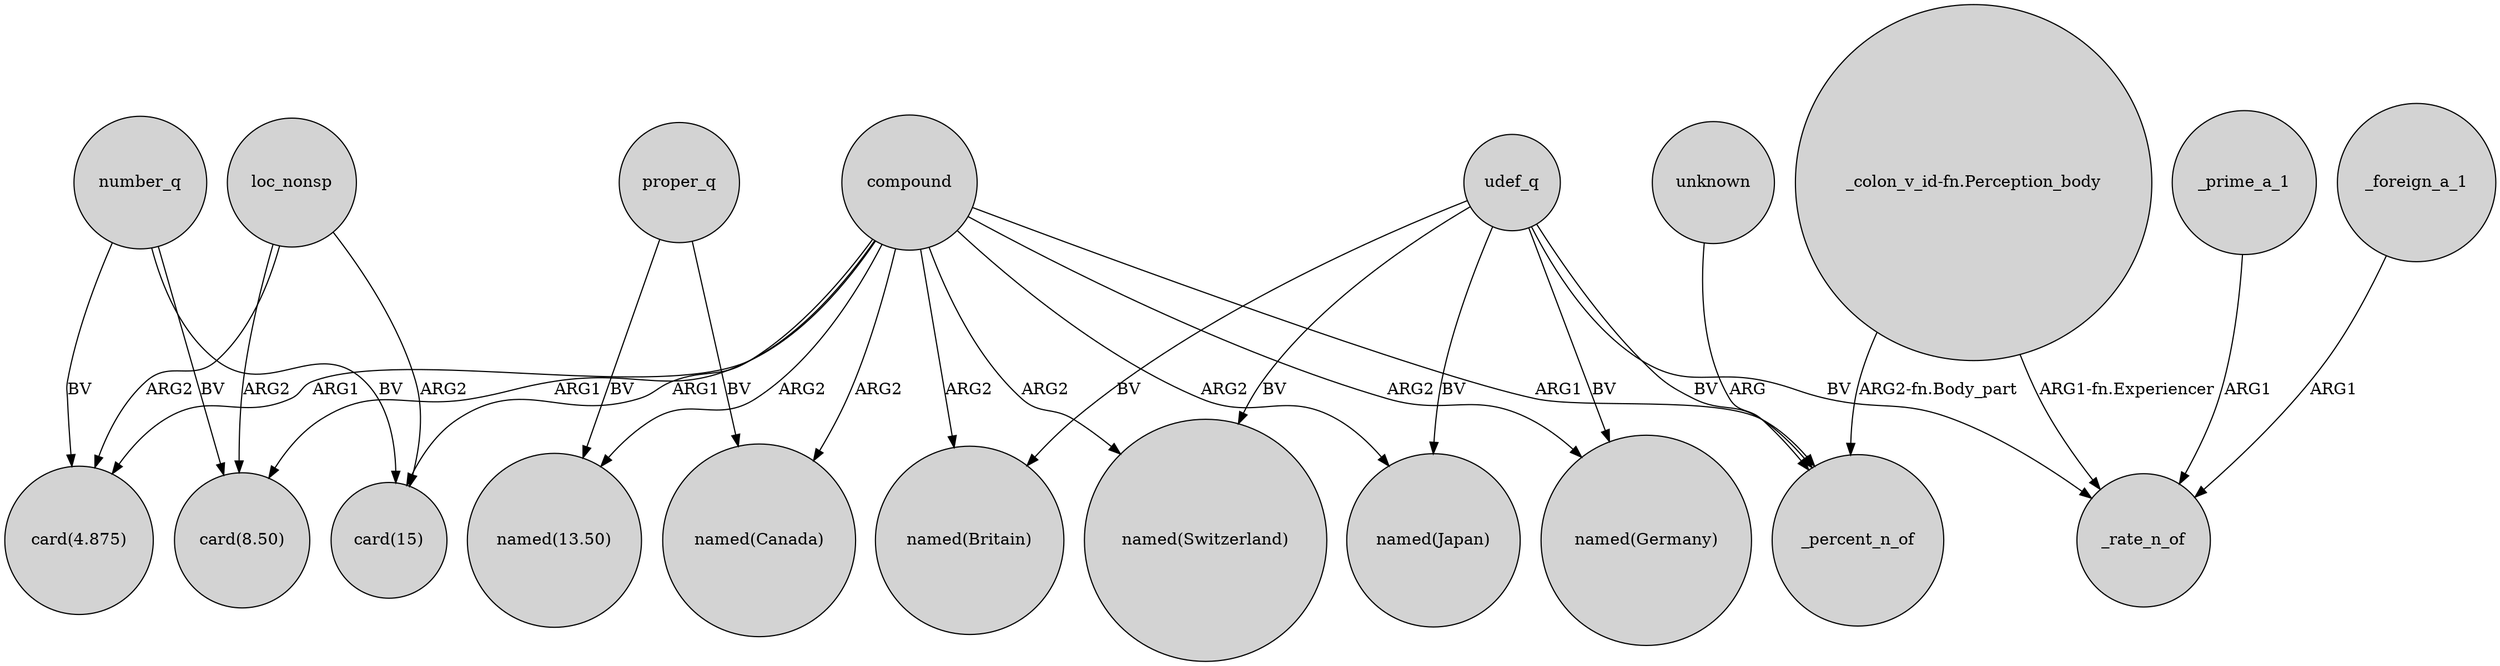 digraph {
	node [shape=circle style=filled]
	number_q -> "card(4.875)" [label=BV]
	compound -> "card(15)" [label=ARG1]
	compound -> "named(Canada)" [label=ARG2]
	compound -> "card(4.875)" [label=ARG1]
	"_colon_v_id-fn.Perception_body" -> _rate_n_of [label="ARG1-fn.Experiencer"]
	compound -> "named(13.50)" [label=ARG2]
	_prime_a_1 -> _rate_n_of [label=ARG1]
	udef_q -> _rate_n_of [label=BV]
	unknown -> _percent_n_of [label=ARG]
	compound -> "named(Britain)" [label=ARG2]
	loc_nonsp -> "card(8.50)" [label=ARG2]
	compound -> "named(Switzerland)" [label=ARG2]
	"_colon_v_id-fn.Perception_body" -> _percent_n_of [label="ARG2-fn.Body_part"]
	udef_q -> "named(Japan)" [label=BV]
	compound -> "card(8.50)" [label=ARG1]
	proper_q -> "named(13.50)" [label=BV]
	_foreign_a_1 -> _rate_n_of [label=ARG1]
	udef_q -> _percent_n_of [label=BV]
	loc_nonsp -> "card(4.875)" [label=ARG2]
	loc_nonsp -> "card(15)" [label=ARG2]
	number_q -> "card(8.50)" [label=BV]
	proper_q -> "named(Canada)" [label=BV]
	udef_q -> "named(Switzerland)" [label=BV]
	compound -> "named(Germany)" [label=ARG2]
	udef_q -> "named(Germany)" [label=BV]
	number_q -> "card(15)" [label=BV]
	compound -> _percent_n_of [label=ARG1]
	compound -> "named(Japan)" [label=ARG2]
	udef_q -> "named(Britain)" [label=BV]
}
